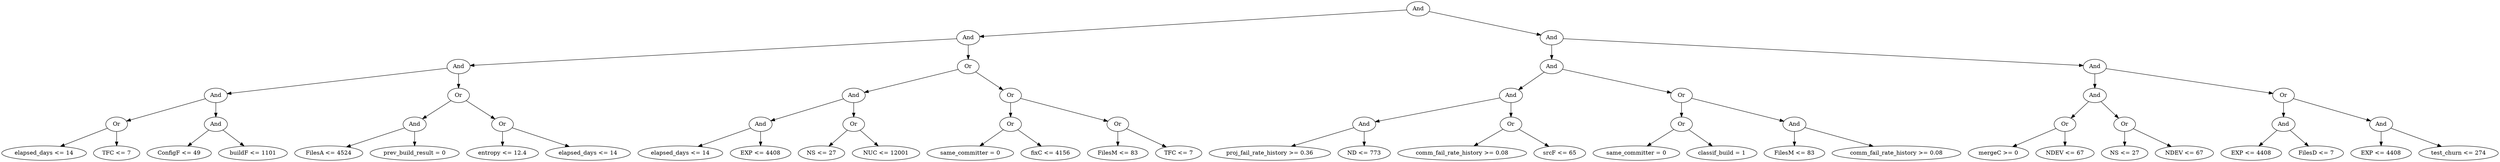 digraph G {
	graph [bb="0,0,5089.8,396",
		dpi=78
	];
	node [label="\N"];
	1	 [height=0.5,
		label=And,
		pos="2688.5,378",
		width=0.75];
	2	 [height=0.5,
		label=And,
		pos="1971.5,306",
		width=0.75];
	1 -> 2	 [pos="e,1998,309.59 2661.7,374.38 2551.7,363.64 2134.4,322.91 2008,310.56"];
	3	 [height=0.5,
		label=And,
		pos="3240.5,306",
		width=0.75];
	1 -> 3	 [pos="e,3214.1,310.35 2714.7,373.67 2804.6,362.27 3100.3,324.78 3204.1,311.62"];
	4	 [height=0.5,
		label=And,
		pos="935.49,234",
		width=0.75];
	2 -> 4	 [pos="e,962.41,236.82 1944.6,303.18 1802.2,293.56 1137.4,248.64 972.54,237.5"];
	5	 [height=0.5,
		label=Or,
		pos="1971.5,234",
		width=0.75];
	2 -> 5	 [pos="e,1971.5,252.1 1971.5,287.7 1971.5,279.98 1971.5,270.71 1971.5,262.11"];
	8	 [height=0.5,
		label=And,
		pos="443.49,162",
		width=0.75];
	4 -> 8	 [pos="e,469.83,166.75 909.39,229.29 827.34,217.61 574.49,181.64 479.8,168.17"];
	9	 [height=0.5,
		label=Or,
		pos="935.49,162",
		width=0.75];
	4 -> 9	 [pos="e,935.49,180.1 935.49,215.7 935.49,207.98 935.49,198.71 935.49,190.11"];
	16	 [height=0.5,
		label=Or,
		pos="235.49,90",
		width=0.75];
	8 -> 16	 [pos="e,259.07,98.936 419.63,152.97 382.49,140.47 310.74,116.32 268.6,102.14"];
	17	 [height=0.5,
		label=And,
		pos="443.49,90",
		width=0.75];
	8 -> 17	 [pos="e,443.49,108.1 443.49,143.7 443.49,135.98 443.49,126.71 443.49,118.11"];
	32	 [height=0.5,
		label="elapsed_days <= 14",
		pos="84.493,18",
		width=2.347];
	16 -> 32	 [pos="e,118.06,34.562 213.86,78.971 191.37,68.544 155.56,51.947 127.32,38.854"];
	33	 [height=0.5,
		label="TFC <= 7",
		pos="235.49,18",
		width=1.336];
	16 -> 33	 [pos="e,235.49,36.104 235.49,71.697 235.49,63.983 235.49,54.712 235.49,46.112"];
	34	 [height=0.5,
		label="ConfigF <= 49",
		pos="367.49,18",
		width=1.8234];
	17 -> 34	 [pos="e,385.25,35.354 428.11,74.834 417.94,65.462 404.36,52.955 392.63,42.155"];
	35	 [height=0.5,
		label="buildF <= 1101",
		pos="518.49,18",
		width=1.8776];
	17 -> 35	 [pos="e,500.7,35.606 458.67,74.834 468.55,65.616 481.67,53.366 493.11,42.689"];
	18	 [height=0.5,
		label=And,
		pos="846.49,90",
		width=0.75];
	9 -> 18	 [pos="e,863.46,104.35 918.75,147.83 905.41,137.34 886.53,122.49 871.41,110.6"];
	19	 [height=0.5,
		label=Or,
		pos="1023.5,90",
		width=0.75];
	9 -> 19	 [pos="e,1006.9,104.22 952.46,147.5 965.57,137.08 983.91,122.49 998.67,110.75"];
	36	 [height=0.5,
		label="FilesA <= 4524",
		pos="671.49,18",
		width=1.8776];
	18 -> 36	 [pos="e,707.28,33.313 823.97,79.992 796.97,69.191 751.06,50.825 716.65,37.063"];
	37	 [height=0.5,
		label="prev_build_result = 0",
		pos="846.49,18",
		width=2.4734];
	18 -> 37	 [pos="e,846.49,36.104 846.49,71.697 846.49,63.983 846.49,54.712 846.49,46.112"];
	38	 [height=0.5,
		label="entropy <= 12.4",
		pos="1023.5,18",
		width=1.9318];
	19 -> 38	 [pos="e,1023.5,36.104 1023.5,71.697 1023.5,63.983 1023.5,54.712 1023.5,46.112"];
	39	 [height=0.5,
		label="elapsed_days <= 14",
		pos="1195.5,18",
		width=2.347];
	19 -> 39	 [pos="e,1158.2,34.174 1046,79.849 1071.9,69.291 1115.3,51.644 1148.6,38.066"];
	10	 [height=0.5,
		label=And,
		pos="1738.5,162",
		width=0.75];
	5 -> 10	 [pos="e,1762.8,170.29 1947.4,225.77 1905.8,213.28 1820.4,187.6 1772.6,173.26"];
	11	 [height=0.5,
		label=Or,
		pos="2057.5,162",
		width=0.75];
	5 -> 11	 [pos="e,2041,176.46 1988.1,219.5 2000.8,209.14 2018.6,194.67 2033,182.97"];
	20	 [height=0.5,
		label=And,
		pos="1546.5,90",
		width=0.75];
	10 -> 20	 [pos="e,1569.7,99.474 1715.3,152.56 1681.5,140.21 1618.2,117.15 1579.5,103.03"];
	21	 [height=0.5,
		label=Or,
		pos="1738.5,90",
		width=0.75];
	10 -> 21	 [pos="e,1738.5,108.1 1738.5,143.7 1738.5,135.98 1738.5,126.71 1738.5,118.11"];
	40	 [height=0.5,
		label="elapsed_days <= 14",
		pos="1382.5,18",
		width=2.347];
	20 -> 40	 [pos="e,1418.4,34.306 1524.4,79.559 1499.7,69.042 1459.2,51.752 1427.8,38.334"];
	41	 [height=0.5,
		label="EXP <= 4408",
		pos="1546.5,18",
		width=1.6971];
	20 -> 41	 [pos="e,1546.5,36.104 1546.5,71.697 1546.5,63.983 1546.5,54.712 1546.5,46.112"];
	42	 [height=0.5,
		label="NS <= 27",
		pos="1672.5,18",
		width=1.2999];
	21 -> 42	 [pos="e,1687.9,35.29 1724.5,74.155 1715.9,65.072 1704.8,53.243 1695,42.87"];
	43	 [height=0.5,
		label="NUC <= 12001",
		pos="1804.5,18",
		width=1.8776];
	21 -> 43	 [pos="e,1788.7,35.789 1752.5,74.155 1760.9,65.2 1771.9,53.576 1781.6,43.309"];
	22	 [height=0.5,
		label=Or,
		pos="2057.5,90",
		width=0.75];
	11 -> 22	 [pos="e,2057.5,108.1 2057.5,143.7 2057.5,135.98 2057.5,126.71 2057.5,118.11"];
	23	 [height=0.5,
		label=Or,
		pos="2276.5,90",
		width=0.75];
	11 -> 23	 [pos="e,2252.7,98.615 2081.3,153.38 2120.4,140.88 2198.2,116.02 2242.9,101.75"];
	44	 [height=0.5,
		label="same_committer = 0",
		pos="1975.5,18",
		width=2.3651];
	22 -> 44	 [pos="e,1995.1,35.764 2041.3,75.17 2030.3,65.799 2015.5,53.186 2002.8,42.285"];
	45	 [height=0.5,
		label="fixC <= 4156",
		pos="2138.5,18",
		width=1.661];
	22 -> 45	 [pos="e,2119.7,35.257 2073.5,75.17 2084.5,65.667 2099.3,52.83 2112.1,41.826"];
	46	 [height=0.5,
		label="FilesM <= 83",
		pos="2276.5,18",
		width=1.661];
	23 -> 46	 [pos="e,2276.5,36.104 2276.5,71.697 2276.5,63.983 2276.5,54.712 2276.5,46.112"];
	47	 [height=0.5,
		label="TFC <= 7",
		pos="2402.5,18",
		width=1.336];
	23 -> 47	 [pos="e,2376.6,33.371 2296.7,77.753 2315.8,67.155 2344.8,51.056 2367.6,38.389"];
	6	 [height=0.5,
		label=And,
		pos="3240.5,234",
		width=0.75];
	3 -> 6	 [pos="e,3240.5,252.1 3240.5,287.7 3240.5,279.98 3240.5,270.71 3240.5,262.11"];
	7	 [height=0.5,
		label=And,
		pos="4263.5,234",
		width=0.75];
	3 -> 7	 [pos="e,4236.5,236.85 3267.3,303.16 3408.3,293.52 4062.9,248.72 4226.4,237.54"];
	12	 [height=0.5,
		label=And,
		pos="3075.5,162",
		width=0.75];
	6 -> 12	 [pos="e,3097.7,172.4 3218.2,223.56 3189.6,211.42 3139.7,190.25 3107.2,176.44"];
	13	 [height=0.5,
		label=Or,
		pos="3417.5,162",
		width=0.75];
	6 -> 13	 [pos="e,3394.8,171.97 3263.3,223.99 3294.3,211.71 3350.2,189.63 3385.4,175.68"];
	24	 [height=0.5,
		label=And,
		pos="2778.5,90",
		width=0.75];
	12 -> 24	 [pos="e,2803.8,96.966 3050.4,155.09 2997.5,142.63 2874.5,113.62 2813.7,99.298"];
	25	 [height=0.5,
		label=Or,
		pos="3075.5,90",
		width=0.75];
	12 -> 25	 [pos="e,3075.5,108.1 3075.5,143.7 3075.5,135.98 3075.5,126.71 3075.5,118.11"];
	48	 [height=0.5,
		label="proj_fail_rate_history >= 0.36",
		pos="2588.5,18",
		width=3.34];
	24 -> 48	 [pos="e,2631.5,34.851 2755.2,80.417 2727,70.028 2678.6,52.214 2641.3,38.439"];
	49	 [height=0.5,
		label="ND <= 773",
		pos="2778.5,18",
		width=1.4443];
	24 -> 49	 [pos="e,2778.5,36.104 2778.5,71.697 2778.5,63.983 2778.5,54.712 2778.5,46.112"];
	50	 [height=0.5,
		label="comm_fail_rate_history >= 0.08",
		pos="2976.5,18",
		width=3.5566];
	25 -> 50	 [pos="e,3000.1,35.722 3057.3,76.161 3043.6,66.481 3024.5,52.959 3008.3,41.497"];
	51	 [height=0.5,
		label="srcF <= 65",
		pos="3174.5,18",
		width=1.4443];
	25 -> 51	 [pos="e,3152.6,34.446 3093.7,76.161 3107.8,66.145 3127.8,52.016 3144.4,40.311"];
	26	 [height=0.5,
		label=Or,
		pos="3417.5,90",
		width=0.75];
	13 -> 26	 [pos="e,3417.5,108.1 3417.5,143.7 3417.5,135.98 3417.5,126.71 3417.5,118.11"];
	27	 [height=0.5,
		label=And,
		pos="3653.5,90",
		width=0.75];
	13 -> 27	 [pos="e,3629.3,98.188 3441.9,153.77 3484.2,141.22 3571.4,115.35 3619.6,101.05"];
	52	 [height=0.5,
		label="same_committer = 0",
		pos="3329.5,18",
		width=2.3651];
	26 -> 52	 [pos="e,3350.4,35.667 3400.5,75.503 3388.6,66.005 3372.3,53.057 3358.3,41.952"];
	53	 [height=0.5,
		label="classif_build = 1",
		pos="3504.5,18",
		width=1.9859];
	26 -> 53	 [pos="e,3484.1,35.412 3434.3,75.503 3446.2,65.939 3462.4,52.876 3476.3,41.719"];
	54	 [height=0.5,
		label="FilesM <= 83",
		pos="3653.5,18",
		width=1.661];
	27 -> 54	 [pos="e,3653.5,36.104 3653.5,71.697 3653.5,63.983 3653.5,54.712 3653.5,46.112"];
	55	 [height=0.5,
		label="comm_fail_rate_history >= 0.08",
		pos="3859.5,18",
		width=3.5566];
	27 -> 55	 [pos="e,3812.8,34.851 3677.1,80.97 3707.6,70.597 3761.8,52.205 3803.2,38.143"];
	14	 [height=0.5,
		label=And,
		pos="4263.5,162",
		width=0.75];
	7 -> 14	 [pos="e,4263.5,180.1 4263.5,215.7 4263.5,207.98 4263.5,198.71 4263.5,190.11"];
	15	 [height=0.5,
		label=Or,
		pos="4656.5,162",
		width=0.75];
	7 -> 15	 [pos="e,4630.6,167.61 4289.3,228.41 4357.4,216.27 4542.4,183.31 4620.7,169.37"];
	28	 [height=0.5,
		label=Or,
		pos="4201.5,90",
		width=0.75];
	14 -> 28	 [pos="e,4214.6,105.82 4250.3,146.15 4242,136.69 4230.9,124.24 4221.5,113.56"];
	29	 [height=0.5,
		label=Or,
		pos="4326.5,90",
		width=0.75];
	14 -> 29	 [pos="e,4313.2,105.82 4276.9,146.15 4285.4,136.69 4296.6,124.24 4306.2,113.56"];
	56	 [height=0.5,
		label="mergeC >= 0",
		pos="4064.5,18",
		width=1.6429];
	28 -> 56	 [pos="e,4093.4,33.766 4180.7,78.369 4160,67.775 4127.6,51.268 4102.4,38.346"];
	57	 [height=0.5,
		label="NDEV <= 67",
		pos="4201.5,18",
		width=1.661];
	28 -> 57	 [pos="e,4201.5,36.104 4201.5,71.697 4201.5,63.983 4201.5,54.712 4201.5,46.112"];
	58	 [height=0.5,
		label="NS <= 27",
		pos="4326.5,18",
		width=1.2999];
	29 -> 58	 [pos="e,4326.5,36.104 4326.5,71.697 4326.5,63.983 4326.5,54.712 4326.5,46.112"];
	59	 [height=0.5,
		label="NDEV <= 67",
		pos="4451.5,18",
		width=1.661];
	29 -> 59	 [pos="e,4424.5,34.136 4346.6,77.753 4365.1,67.359 4393.1,51.674 4415.6,39.123"];
	30	 [height=0.5,
		label=And,
		pos="4656.5,90",
		width=0.75];
	15 -> 30	 [pos="e,4656.5,108.1 4656.5,143.7 4656.5,135.98 4656.5,126.71 4656.5,118.11"];
	31	 [height=0.5,
		label=And,
		pos="4856.5,90",
		width=0.75];
	15 -> 31	 [pos="e,4833,99.223 4679.8,152.83 4715.3,140.43 4782.8,116.8 4823.3,102.61"];
	60	 [height=0.5,
		label="EXP <= 4408",
		pos="4590.5,18",
		width=1.6971];
	30 -> 60	 [pos="e,4606.3,35.789 4642.5,74.155 4634.1,65.2 4623.1,53.576 4613.4,43.309"];
	61	 [height=0.5,
		label="FilesD <= 7",
		pos="4723.5,18",
		width=1.4985];
	30 -> 61	 [pos="e,4707.7,35.448 4670.4,74.496 4679.1,65.344 4690.7,53.306 4700.7,42.781"];
	62	 [height=0.5,
		label="EXP <= 4408",
		pos="4856.5,18",
		width=1.6971];
	31 -> 62	 [pos="e,4856.5,36.104 4856.5,71.697 4856.5,63.983 4856.5,54.712 4856.5,46.112"];
	63	 [height=0.5,
		label="test_churn <= 274",
		pos="5012.5,18",
		width=2.1484];
	31 -> 63	 [pos="e,4978.4,34.302 4878.2,79.267 4901.6,68.758 4939.5,51.743 4969.1,38.468"];
}
